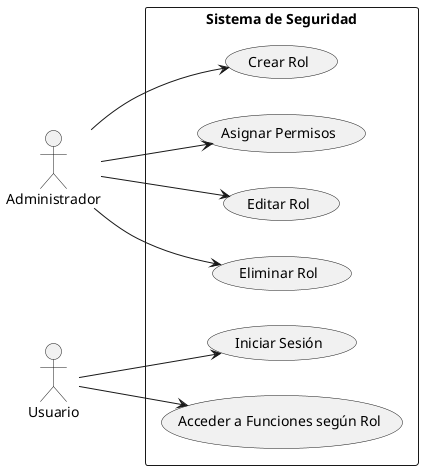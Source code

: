 @startuml
left to right direction
actor Administrador
actor Usuario

rectangle "Sistema de Seguridad" {
  Administrador --> (Crear Rol)
  Administrador --> (Asignar Permisos)
  Administrador --> (Editar Rol)
  Administrador --> (Eliminar Rol)
  Usuario --> (Iniciar Sesión)
  Usuario --> (Acceder a Funciones según Rol)
}
@enduml
